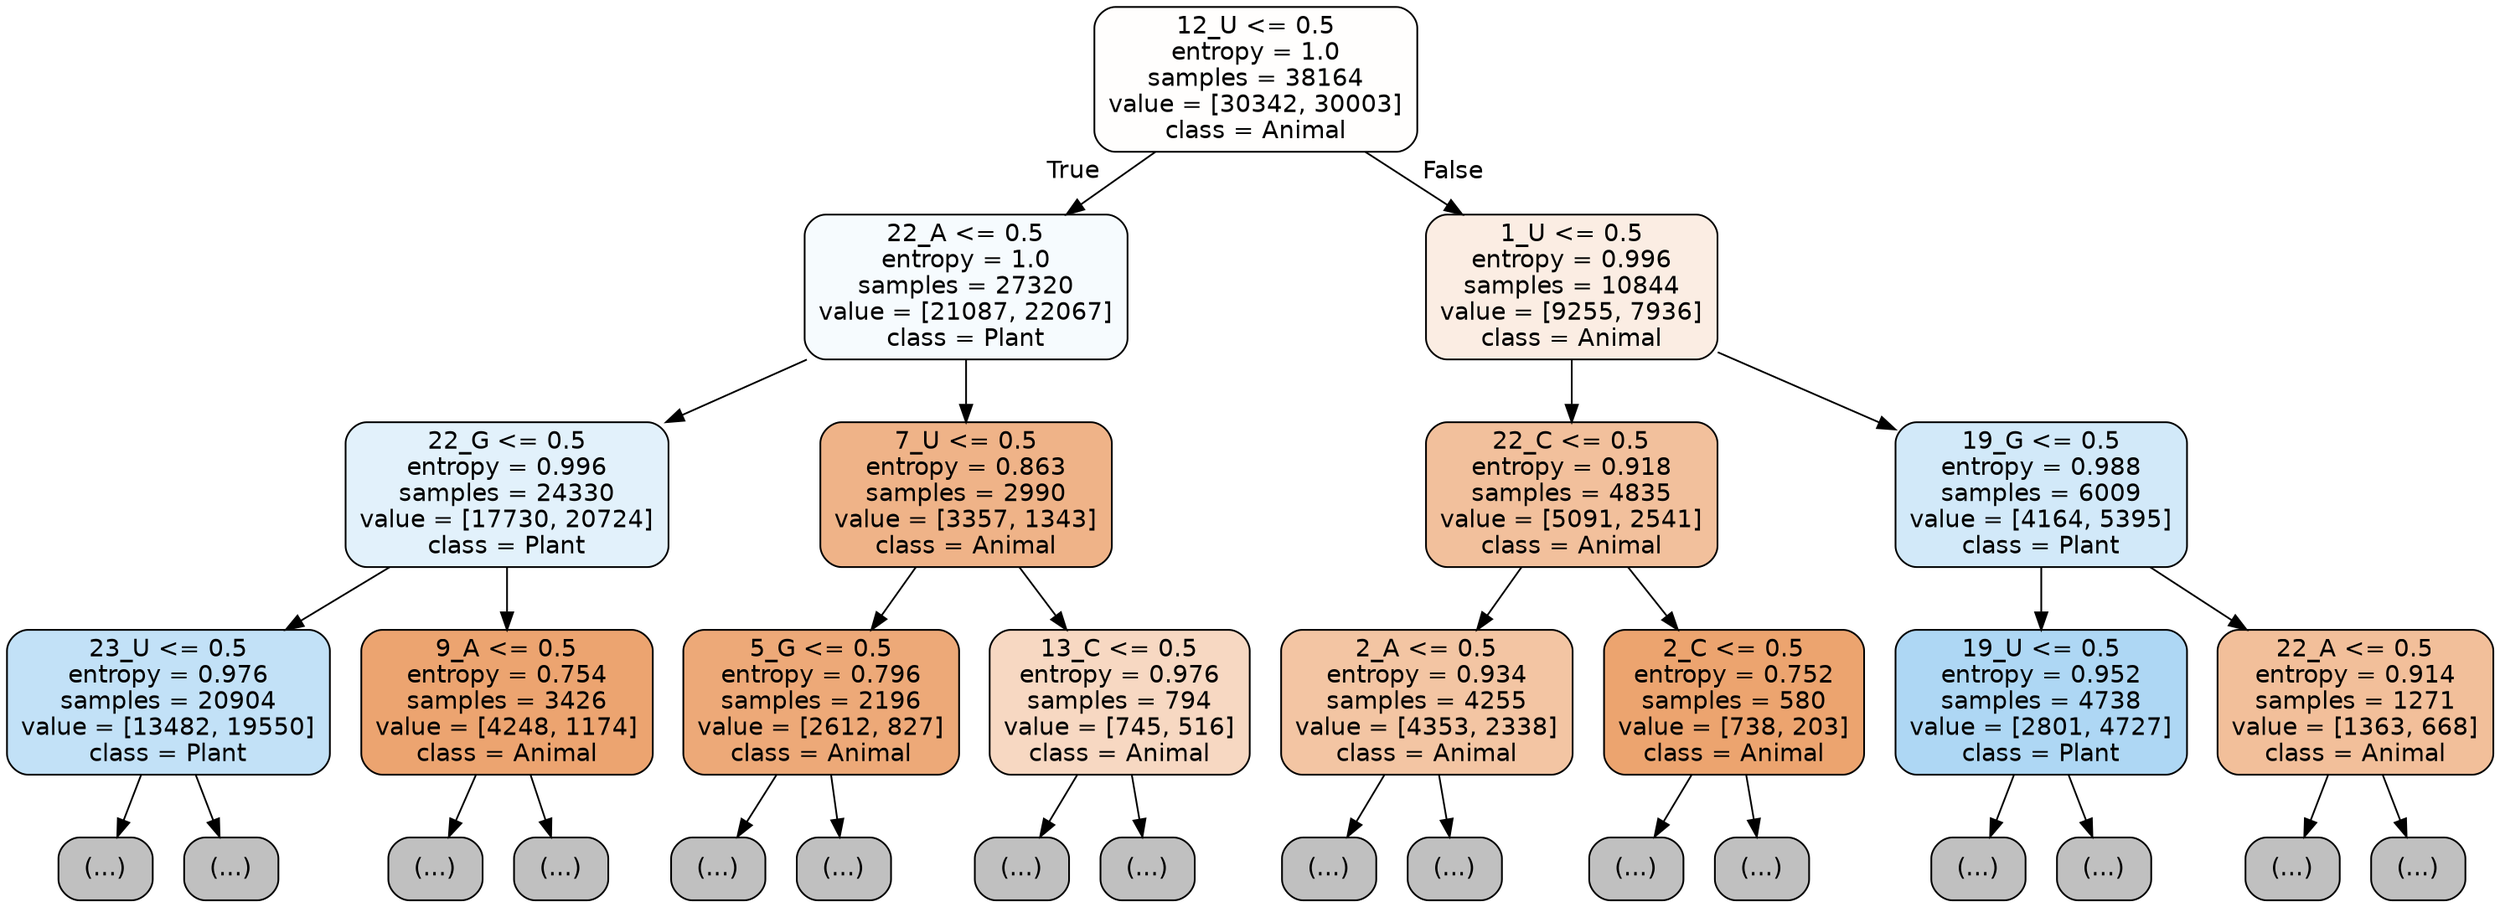 digraph Tree {
node [shape=box, style="filled, rounded", color="black", fontname="helvetica"] ;
edge [fontname="helvetica"] ;
0 [label="12_U <= 0.5\nentropy = 1.0\nsamples = 38164\nvalue = [30342, 30003]\nclass = Animal", fillcolor="#fffefd"] ;
1 [label="22_A <= 0.5\nentropy = 1.0\nsamples = 27320\nvalue = [21087, 22067]\nclass = Plant", fillcolor="#f6fbfe"] ;
0 -> 1 [labeldistance=2.5, labelangle=45, headlabel="True"] ;
2 [label="22_G <= 0.5\nentropy = 0.996\nsamples = 24330\nvalue = [17730, 20724]\nclass = Plant", fillcolor="#e2f1fb"] ;
1 -> 2 ;
3 [label="23_U <= 0.5\nentropy = 0.976\nsamples = 20904\nvalue = [13482, 19550]\nclass = Plant", fillcolor="#c2e1f7"] ;
2 -> 3 ;
4 [label="(...)", fillcolor="#C0C0C0"] ;
3 -> 4 ;
8767 [label="(...)", fillcolor="#C0C0C0"] ;
3 -> 8767 ;
9028 [label="9_A <= 0.5\nentropy = 0.754\nsamples = 3426\nvalue = [4248, 1174]\nclass = Animal", fillcolor="#eca470"] ;
2 -> 9028 ;
9029 [label="(...)", fillcolor="#C0C0C0"] ;
9028 -> 9029 ;
10140 [label="(...)", fillcolor="#C0C0C0"] ;
9028 -> 10140 ;
10477 [label="7_U <= 0.5\nentropy = 0.863\nsamples = 2990\nvalue = [3357, 1343]\nclass = Animal", fillcolor="#efb388"] ;
1 -> 10477 ;
10478 [label="5_G <= 0.5\nentropy = 0.796\nsamples = 2196\nvalue = [2612, 827]\nclass = Animal", fillcolor="#eda978"] ;
10477 -> 10478 ;
10479 [label="(...)", fillcolor="#C0C0C0"] ;
10478 -> 10479 ;
11214 [label="(...)", fillcolor="#C0C0C0"] ;
10478 -> 11214 ;
11425 [label="13_C <= 0.5\nentropy = 0.976\nsamples = 794\nvalue = [745, 516]\nclass = Animal", fillcolor="#f7d8c2"] ;
10477 -> 11425 ;
11426 [label="(...)", fillcolor="#C0C0C0"] ;
11425 -> 11426 ;
11697 [label="(...)", fillcolor="#C0C0C0"] ;
11425 -> 11697 ;
11784 [label="1_U <= 0.5\nentropy = 0.996\nsamples = 10844\nvalue = [9255, 7936]\nclass = Animal", fillcolor="#fbede3"] ;
0 -> 11784 [labeldistance=2.5, labelangle=-45, headlabel="False"] ;
11785 [label="22_C <= 0.5\nentropy = 0.918\nsamples = 4835\nvalue = [5091, 2541]\nclass = Animal", fillcolor="#f2c09c"] ;
11784 -> 11785 ;
11786 [label="2_A <= 0.5\nentropy = 0.934\nsamples = 4255\nvalue = [4353, 2338]\nclass = Animal", fillcolor="#f3c5a3"] ;
11785 -> 11786 ;
11787 [label="(...)", fillcolor="#C0C0C0"] ;
11786 -> 11787 ;
13602 [label="(...)", fillcolor="#C0C0C0"] ;
11786 -> 13602 ;
14251 [label="2_C <= 0.5\nentropy = 0.752\nsamples = 580\nvalue = [738, 203]\nclass = Animal", fillcolor="#eca46f"] ;
11785 -> 14251 ;
14252 [label="(...)", fillcolor="#C0C0C0"] ;
14251 -> 14252 ;
14443 [label="(...)", fillcolor="#C0C0C0"] ;
14251 -> 14443 ;
14504 [label="19_G <= 0.5\nentropy = 0.988\nsamples = 6009\nvalue = [4164, 5395]\nclass = Plant", fillcolor="#d2e9f9"] ;
11784 -> 14504 ;
14505 [label="19_U <= 0.5\nentropy = 0.952\nsamples = 4738\nvalue = [2801, 4727]\nclass = Plant", fillcolor="#aed7f4"] ;
14504 -> 14505 ;
14506 [label="(...)", fillcolor="#C0C0C0"] ;
14505 -> 14506 ;
15651 [label="(...)", fillcolor="#C0C0C0"] ;
14505 -> 15651 ;
16252 [label="22_A <= 0.5\nentropy = 0.914\nsamples = 1271\nvalue = [1363, 668]\nclass = Animal", fillcolor="#f2bf9a"] ;
14504 -> 16252 ;
16253 [label="(...)", fillcolor="#C0C0C0"] ;
16252 -> 16253 ;
16752 [label="(...)", fillcolor="#C0C0C0"] ;
16252 -> 16752 ;
}
